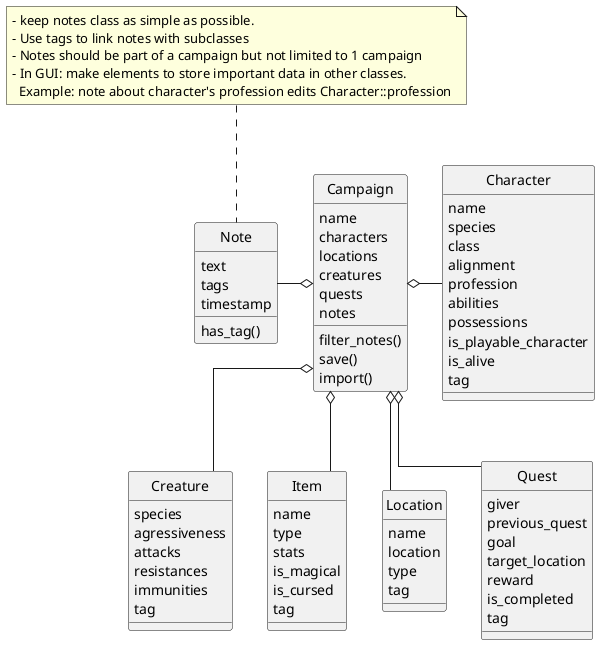 @startuml Project architecture
skinparam linetype ortho
skinparam style strictuml
class Campaign {
    name
    characters
    locations
    creatures
    quests
    notes
    filter_notes()
    save()
    import()
}
class Character {
    name
    species
    class
    alignment
    profession
    abilities
    possessions
    is_playable_character
    is_alive
    tag
}
class Creature {
    species
    agressiveness
    attacks
    resistances
    immunities
    tag
}
class Item {
    name
    type
    stats
    is_magical
    is_cursed
    tag
}
class Location {
    name
    location
    type
    tag
}
class Quest {
    giver
    previous_quest
    goal
    target_location
    reward
    is_completed
    tag
}
class Note {
    text
    tags
    timestamp
    has_tag()
}

Campaign o-right- Character
Campaign o-down- Creature
Campaign o-down- Item
Campaign o-down- Location
Campaign o-down- Quest
Campaign o-left- Note

note top of Note
- keep notes class as simple as possible.
- Use tags to link notes with subclasses
- Notes should be part of a campaign but not limited to 1 campaign
- In GUI: make elements to store important data in other classes.
  Example: note about character's profession edits Character::profession
end note
@enduml